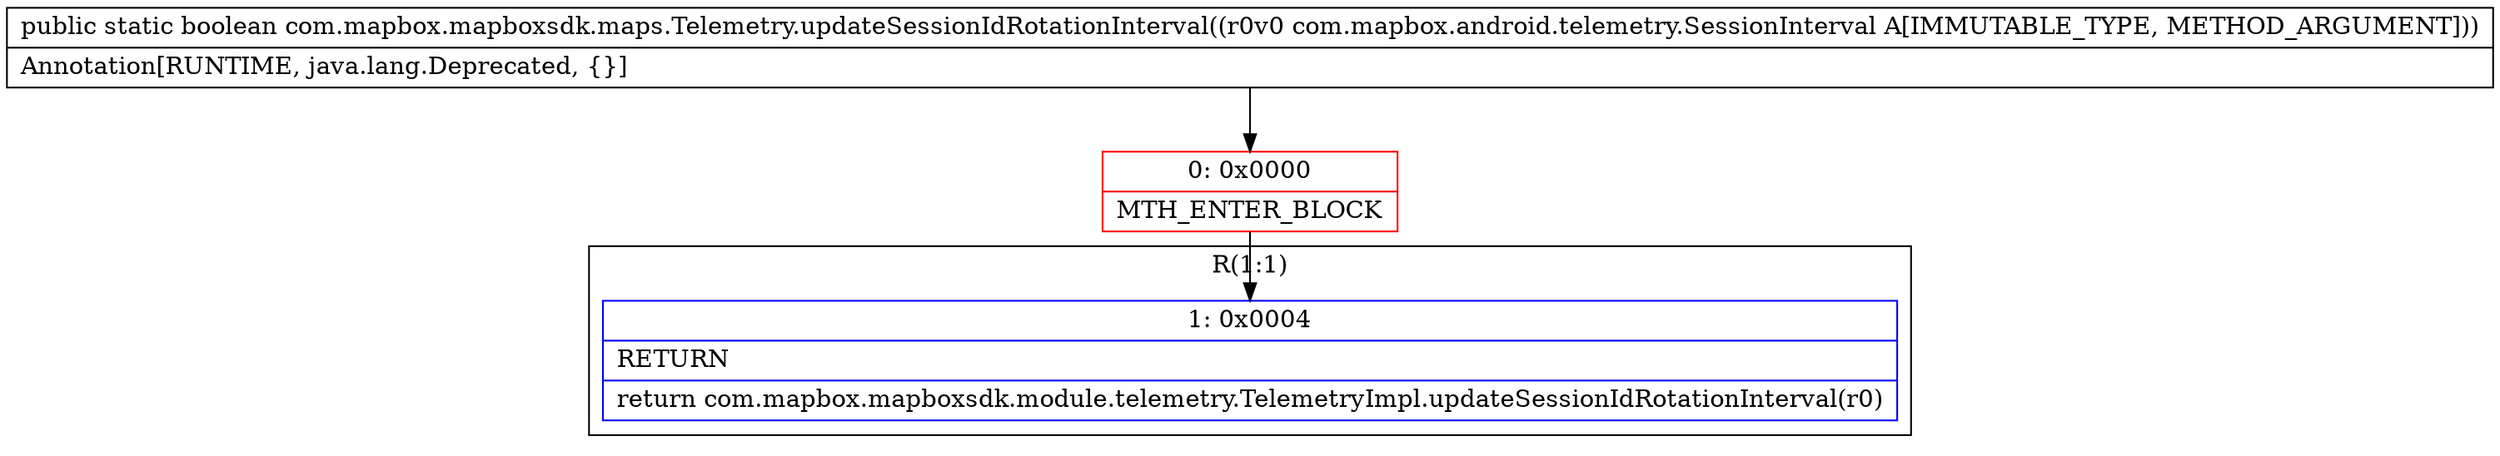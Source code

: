 digraph "CFG forcom.mapbox.mapboxsdk.maps.Telemetry.updateSessionIdRotationInterval(Lcom\/mapbox\/android\/telemetry\/SessionInterval;)Z" {
subgraph cluster_Region_1609265682 {
label = "R(1:1)";
node [shape=record,color=blue];
Node_1 [shape=record,label="{1\:\ 0x0004|RETURN\l|return com.mapbox.mapboxsdk.module.telemetry.TelemetryImpl.updateSessionIdRotationInterval(r0)\l}"];
}
Node_0 [shape=record,color=red,label="{0\:\ 0x0000|MTH_ENTER_BLOCK\l}"];
MethodNode[shape=record,label="{public static boolean com.mapbox.mapboxsdk.maps.Telemetry.updateSessionIdRotationInterval((r0v0 com.mapbox.android.telemetry.SessionInterval A[IMMUTABLE_TYPE, METHOD_ARGUMENT]))  | Annotation[RUNTIME, java.lang.Deprecated, \{\}]\l}"];
MethodNode -> Node_0;
Node_0 -> Node_1;
}

